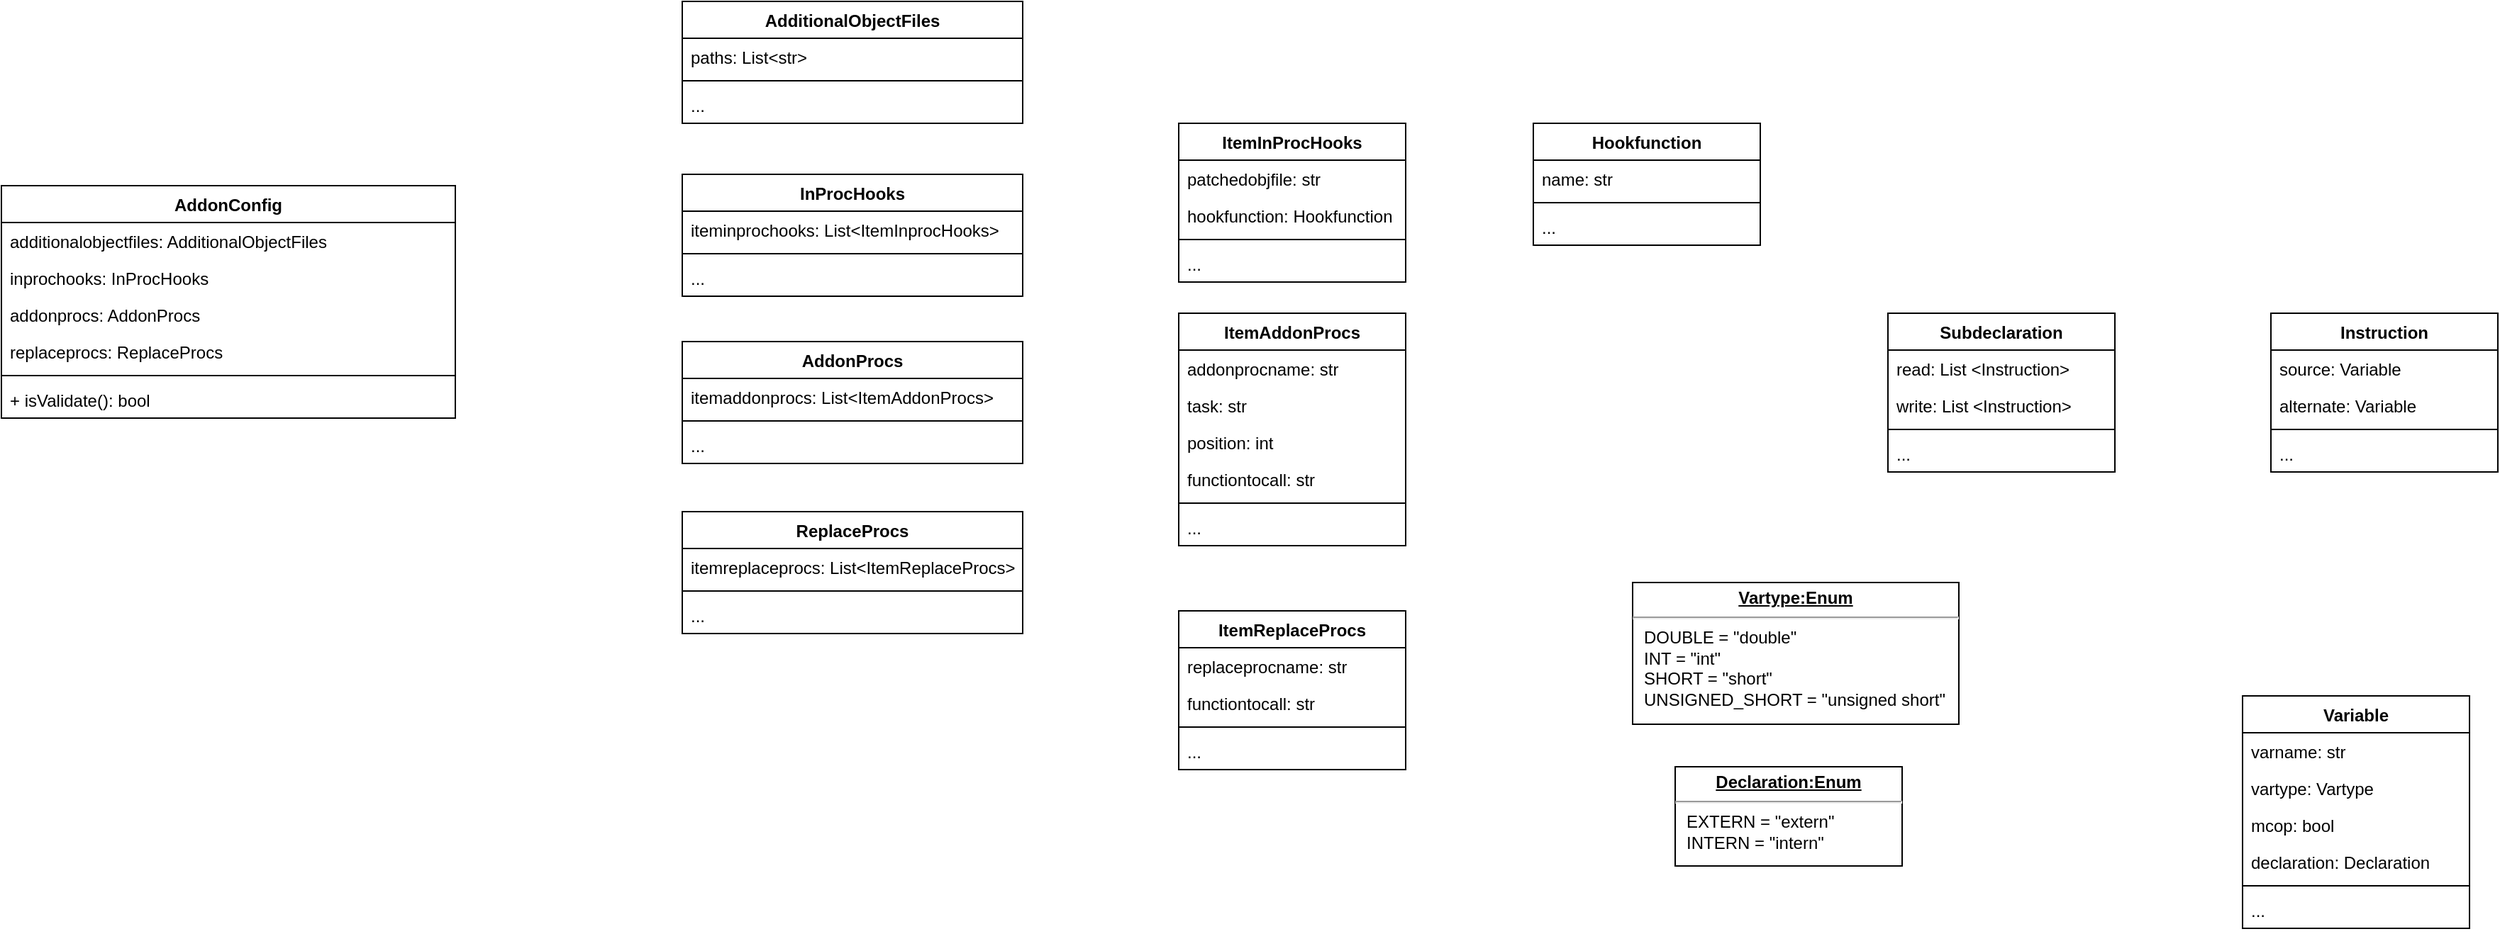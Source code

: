 <mxfile version="14.4.2" type="github">
  <diagram id="Y8QuykX-hquIZO_XGv_x" name="Page-1">
    <mxGraphModel dx="2523" dy="2175" grid="1" gridSize="10" guides="1" tooltips="1" connect="1" arrows="1" fold="1" page="1" pageScale="1" pageWidth="850" pageHeight="1100" math="0" shadow="0">
      <root>
        <mxCell id="0" />
        <mxCell id="1" parent="0" />
        <mxCell id="mJCEl81Ft5hLRhg9jTh3-1" value="AddonConfig" style="swimlane;fontStyle=1;align=center;verticalAlign=top;childLayout=stackLayout;horizontal=1;startSize=26;horizontalStack=0;resizeParent=1;resizeParentMax=0;resizeLast=0;collapsible=1;marginBottom=0;" vertex="1" parent="1">
          <mxGeometry x="-760" y="-640" width="320" height="164" as="geometry" />
        </mxCell>
        <mxCell id="mJCEl81Ft5hLRhg9jTh3-2" value="additionalobjectfiles: AdditionalObjectFiles " style="text;strokeColor=none;fillColor=none;align=left;verticalAlign=top;spacingLeft=4;spacingRight=4;overflow=hidden;rotatable=0;points=[[0,0.5],[1,0.5]];portConstraint=eastwest;" vertex="1" parent="mJCEl81Ft5hLRhg9jTh3-1">
          <mxGeometry y="26" width="320" height="26" as="geometry" />
        </mxCell>
        <mxCell id="mJCEl81Ft5hLRhg9jTh3-70" value="inprochooks: InProcHooks" style="text;strokeColor=none;fillColor=none;align=left;verticalAlign=top;spacingLeft=4;spacingRight=4;overflow=hidden;rotatable=0;points=[[0,0.5],[1,0.5]];portConstraint=eastwest;" vertex="1" parent="mJCEl81Ft5hLRhg9jTh3-1">
          <mxGeometry y="52" width="320" height="26" as="geometry" />
        </mxCell>
        <mxCell id="mJCEl81Ft5hLRhg9jTh3-71" value="addonprocs: AddonProcs" style="text;strokeColor=none;fillColor=none;align=left;verticalAlign=top;spacingLeft=4;spacingRight=4;overflow=hidden;rotatable=0;points=[[0,0.5],[1,0.5]];portConstraint=eastwest;" vertex="1" parent="mJCEl81Ft5hLRhg9jTh3-1">
          <mxGeometry y="78" width="320" height="26" as="geometry" />
        </mxCell>
        <mxCell id="mJCEl81Ft5hLRhg9jTh3-72" value="replaceprocs: ReplaceProcs" style="text;strokeColor=none;fillColor=none;align=left;verticalAlign=top;spacingLeft=4;spacingRight=4;overflow=hidden;rotatable=0;points=[[0,0.5],[1,0.5]];portConstraint=eastwest;" vertex="1" parent="mJCEl81Ft5hLRhg9jTh3-1">
          <mxGeometry y="104" width="320" height="26" as="geometry" />
        </mxCell>
        <mxCell id="mJCEl81Ft5hLRhg9jTh3-3" value="" style="line;strokeWidth=1;fillColor=none;align=left;verticalAlign=middle;spacingTop=-1;spacingLeft=3;spacingRight=3;rotatable=0;labelPosition=right;points=[];portConstraint=eastwest;" vertex="1" parent="mJCEl81Ft5hLRhg9jTh3-1">
          <mxGeometry y="130" width="320" height="8" as="geometry" />
        </mxCell>
        <mxCell id="mJCEl81Ft5hLRhg9jTh3-4" value="+ isValidate(): bool" style="text;strokeColor=none;fillColor=none;align=left;verticalAlign=top;spacingLeft=4;spacingRight=4;overflow=hidden;rotatable=0;points=[[0,0.5],[1,0.5]];portConstraint=eastwest;" vertex="1" parent="mJCEl81Ft5hLRhg9jTh3-1">
          <mxGeometry y="138" width="320" height="26" as="geometry" />
        </mxCell>
        <mxCell id="mJCEl81Ft5hLRhg9jTh3-9" value="Variable" style="swimlane;fontStyle=1;align=center;verticalAlign=top;childLayout=stackLayout;horizontal=1;startSize=26;horizontalStack=0;resizeParent=1;resizeParentMax=0;resizeLast=0;collapsible=1;marginBottom=0;" vertex="1" parent="1">
          <mxGeometry x="820" y="-280" width="160" height="164" as="geometry" />
        </mxCell>
        <mxCell id="mJCEl81Ft5hLRhg9jTh3-10" value="varname: str" style="text;strokeColor=none;fillColor=none;align=left;verticalAlign=top;spacingLeft=4;spacingRight=4;overflow=hidden;rotatable=0;points=[[0,0.5],[1,0.5]];portConstraint=eastwest;" vertex="1" parent="mJCEl81Ft5hLRhg9jTh3-9">
          <mxGeometry y="26" width="160" height="26" as="geometry" />
        </mxCell>
        <mxCell id="mJCEl81Ft5hLRhg9jTh3-13" value="vartype: Vartype" style="text;strokeColor=none;fillColor=none;align=left;verticalAlign=top;spacingLeft=4;spacingRight=4;overflow=hidden;rotatable=0;points=[[0,0.5],[1,0.5]];portConstraint=eastwest;" vertex="1" parent="mJCEl81Ft5hLRhg9jTh3-9">
          <mxGeometry y="52" width="160" height="26" as="geometry" />
        </mxCell>
        <mxCell id="mJCEl81Ft5hLRhg9jTh3-14" value="mcop: bool" style="text;strokeColor=none;fillColor=none;align=left;verticalAlign=top;spacingLeft=4;spacingRight=4;overflow=hidden;rotatable=0;points=[[0,0.5],[1,0.5]];portConstraint=eastwest;" vertex="1" parent="mJCEl81Ft5hLRhg9jTh3-9">
          <mxGeometry y="78" width="160" height="26" as="geometry" />
        </mxCell>
        <mxCell id="mJCEl81Ft5hLRhg9jTh3-15" value="declaration: Declaration" style="text;strokeColor=none;fillColor=none;align=left;verticalAlign=top;spacingLeft=4;spacingRight=4;overflow=hidden;rotatable=0;points=[[0,0.5],[1,0.5]];portConstraint=eastwest;" vertex="1" parent="mJCEl81Ft5hLRhg9jTh3-9">
          <mxGeometry y="104" width="160" height="26" as="geometry" />
        </mxCell>
        <mxCell id="mJCEl81Ft5hLRhg9jTh3-11" value="" style="line;strokeWidth=1;fillColor=none;align=left;verticalAlign=middle;spacingTop=-1;spacingLeft=3;spacingRight=3;rotatable=0;labelPosition=right;points=[];portConstraint=eastwest;" vertex="1" parent="mJCEl81Ft5hLRhg9jTh3-9">
          <mxGeometry y="130" width="160" height="8" as="geometry" />
        </mxCell>
        <mxCell id="mJCEl81Ft5hLRhg9jTh3-12" value="..." style="text;strokeColor=none;fillColor=none;align=left;verticalAlign=top;spacingLeft=4;spacingRight=4;overflow=hidden;rotatable=0;points=[[0,0.5],[1,0.5]];portConstraint=eastwest;" vertex="1" parent="mJCEl81Ft5hLRhg9jTh3-9">
          <mxGeometry y="138" width="160" height="26" as="geometry" />
        </mxCell>
        <mxCell id="mJCEl81Ft5hLRhg9jTh3-31" value="Instruction" style="swimlane;fontStyle=1;align=center;verticalAlign=top;childLayout=stackLayout;horizontal=1;startSize=26;horizontalStack=0;resizeParent=1;resizeParentMax=0;resizeLast=0;collapsible=1;marginBottom=0;" vertex="1" parent="1">
          <mxGeometry x="840" y="-550" width="160" height="112" as="geometry" />
        </mxCell>
        <mxCell id="mJCEl81Ft5hLRhg9jTh3-32" value="source: Variable" style="text;strokeColor=none;fillColor=none;align=left;verticalAlign=top;spacingLeft=4;spacingRight=4;overflow=hidden;rotatable=0;points=[[0,0.5],[1,0.5]];portConstraint=eastwest;" vertex="1" parent="mJCEl81Ft5hLRhg9jTh3-31">
          <mxGeometry y="26" width="160" height="26" as="geometry" />
        </mxCell>
        <mxCell id="mJCEl81Ft5hLRhg9jTh3-33" value="alternate: Variable" style="text;strokeColor=none;fillColor=none;align=left;verticalAlign=top;spacingLeft=4;spacingRight=4;overflow=hidden;rotatable=0;points=[[0,0.5],[1,0.5]];portConstraint=eastwest;" vertex="1" parent="mJCEl81Ft5hLRhg9jTh3-31">
          <mxGeometry y="52" width="160" height="26" as="geometry" />
        </mxCell>
        <mxCell id="mJCEl81Ft5hLRhg9jTh3-36" value="" style="line;strokeWidth=1;fillColor=none;align=left;verticalAlign=middle;spacingTop=-1;spacingLeft=3;spacingRight=3;rotatable=0;labelPosition=right;points=[];portConstraint=eastwest;" vertex="1" parent="mJCEl81Ft5hLRhg9jTh3-31">
          <mxGeometry y="78" width="160" height="8" as="geometry" />
        </mxCell>
        <mxCell id="mJCEl81Ft5hLRhg9jTh3-37" value="..." style="text;strokeColor=none;fillColor=none;align=left;verticalAlign=top;spacingLeft=4;spacingRight=4;overflow=hidden;rotatable=0;points=[[0,0.5],[1,0.5]];portConstraint=eastwest;" vertex="1" parent="mJCEl81Ft5hLRhg9jTh3-31">
          <mxGeometry y="86" width="160" height="26" as="geometry" />
        </mxCell>
        <mxCell id="mJCEl81Ft5hLRhg9jTh3-38" value="Subdeclaration" style="swimlane;fontStyle=1;align=center;verticalAlign=top;childLayout=stackLayout;horizontal=1;startSize=26;horizontalStack=0;resizeParent=1;resizeParentMax=0;resizeLast=0;collapsible=1;marginBottom=0;" vertex="1" parent="1">
          <mxGeometry x="570" y="-550" width="160" height="112" as="geometry">
            <mxRectangle x="410" y="330" width="120" height="26" as="alternateBounds" />
          </mxGeometry>
        </mxCell>
        <mxCell id="mJCEl81Ft5hLRhg9jTh3-39" value="read: List &lt;Instruction&gt;" style="text;strokeColor=none;fillColor=none;align=left;verticalAlign=top;spacingLeft=4;spacingRight=4;overflow=hidden;rotatable=0;points=[[0,0.5],[1,0.5]];portConstraint=eastwest;" vertex="1" parent="mJCEl81Ft5hLRhg9jTh3-38">
          <mxGeometry y="26" width="160" height="26" as="geometry" />
        </mxCell>
        <mxCell id="mJCEl81Ft5hLRhg9jTh3-40" value="write: List &lt;Instruction&gt;" style="text;strokeColor=none;fillColor=none;align=left;verticalAlign=top;spacingLeft=4;spacingRight=4;overflow=hidden;rotatable=0;points=[[0,0.5],[1,0.5]];portConstraint=eastwest;" vertex="1" parent="mJCEl81Ft5hLRhg9jTh3-38">
          <mxGeometry y="52" width="160" height="26" as="geometry" />
        </mxCell>
        <mxCell id="mJCEl81Ft5hLRhg9jTh3-41" value="" style="line;strokeWidth=1;fillColor=none;align=left;verticalAlign=middle;spacingTop=-1;spacingLeft=3;spacingRight=3;rotatable=0;labelPosition=right;points=[];portConstraint=eastwest;" vertex="1" parent="mJCEl81Ft5hLRhg9jTh3-38">
          <mxGeometry y="78" width="160" height="8" as="geometry" />
        </mxCell>
        <mxCell id="mJCEl81Ft5hLRhg9jTh3-42" value="..." style="text;strokeColor=none;fillColor=none;align=left;verticalAlign=top;spacingLeft=4;spacingRight=4;overflow=hidden;rotatable=0;points=[[0,0.5],[1,0.5]];portConstraint=eastwest;" vertex="1" parent="mJCEl81Ft5hLRhg9jTh3-38">
          <mxGeometry y="86" width="160" height="26" as="geometry" />
        </mxCell>
        <mxCell id="mJCEl81Ft5hLRhg9jTh3-43" value="Hookfunction" style="swimlane;fontStyle=1;align=center;verticalAlign=top;childLayout=stackLayout;horizontal=1;startSize=26;horizontalStack=0;resizeParent=1;resizeParentMax=0;resizeLast=0;collapsible=1;marginBottom=0;" vertex="1" parent="1">
          <mxGeometry x="320" y="-684" width="160" height="86" as="geometry" />
        </mxCell>
        <mxCell id="mJCEl81Ft5hLRhg9jTh3-44" value="name: str" style="text;strokeColor=none;fillColor=none;align=left;verticalAlign=top;spacingLeft=4;spacingRight=4;overflow=hidden;rotatable=0;points=[[0,0.5],[1,0.5]];portConstraint=eastwest;" vertex="1" parent="mJCEl81Ft5hLRhg9jTh3-43">
          <mxGeometry y="26" width="160" height="26" as="geometry" />
        </mxCell>
        <mxCell id="mJCEl81Ft5hLRhg9jTh3-46" value="" style="line;strokeWidth=1;fillColor=none;align=left;verticalAlign=middle;spacingTop=-1;spacingLeft=3;spacingRight=3;rotatable=0;labelPosition=right;points=[];portConstraint=eastwest;" vertex="1" parent="mJCEl81Ft5hLRhg9jTh3-43">
          <mxGeometry y="52" width="160" height="8" as="geometry" />
        </mxCell>
        <mxCell id="mJCEl81Ft5hLRhg9jTh3-47" value="..." style="text;strokeColor=none;fillColor=none;align=left;verticalAlign=top;spacingLeft=4;spacingRight=4;overflow=hidden;rotatable=0;points=[[0,0.5],[1,0.5]];portConstraint=eastwest;" vertex="1" parent="mJCEl81Ft5hLRhg9jTh3-43">
          <mxGeometry y="60" width="160" height="26" as="geometry" />
        </mxCell>
        <mxCell id="mJCEl81Ft5hLRhg9jTh3-49" value="ItemInProcHooks" style="swimlane;fontStyle=1;align=center;verticalAlign=top;childLayout=stackLayout;horizontal=1;startSize=26;horizontalStack=0;resizeParent=1;resizeParentMax=0;resizeLast=0;collapsible=1;marginBottom=0;" vertex="1" parent="1">
          <mxGeometry x="70" y="-684" width="160" height="112" as="geometry" />
        </mxCell>
        <mxCell id="mJCEl81Ft5hLRhg9jTh3-56" value="patchedobjfile: str" style="text;strokeColor=none;fillColor=none;align=left;verticalAlign=top;spacingLeft=4;spacingRight=4;overflow=hidden;rotatable=0;points=[[0,0.5],[1,0.5]];portConstraint=eastwest;" vertex="1" parent="mJCEl81Ft5hLRhg9jTh3-49">
          <mxGeometry y="26" width="160" height="26" as="geometry" />
        </mxCell>
        <mxCell id="mJCEl81Ft5hLRhg9jTh3-57" value="hookfunction: Hookfunction" style="text;strokeColor=none;fillColor=none;align=left;verticalAlign=top;spacingLeft=4;spacingRight=4;overflow=hidden;rotatable=0;points=[[0,0.5],[1,0.5]];portConstraint=eastwest;" vertex="1" parent="mJCEl81Ft5hLRhg9jTh3-49">
          <mxGeometry y="52" width="160" height="26" as="geometry" />
        </mxCell>
        <mxCell id="mJCEl81Ft5hLRhg9jTh3-54" value="" style="line;strokeWidth=1;fillColor=none;align=left;verticalAlign=middle;spacingTop=-1;spacingLeft=3;spacingRight=3;rotatable=0;labelPosition=right;points=[];portConstraint=eastwest;" vertex="1" parent="mJCEl81Ft5hLRhg9jTh3-49">
          <mxGeometry y="78" width="160" height="8" as="geometry" />
        </mxCell>
        <mxCell id="mJCEl81Ft5hLRhg9jTh3-55" value="..." style="text;strokeColor=none;fillColor=none;align=left;verticalAlign=top;spacingLeft=4;spacingRight=4;overflow=hidden;rotatable=0;points=[[0,0.5],[1,0.5]];portConstraint=eastwest;" vertex="1" parent="mJCEl81Ft5hLRhg9jTh3-49">
          <mxGeometry y="86" width="160" height="26" as="geometry" />
        </mxCell>
        <mxCell id="mJCEl81Ft5hLRhg9jTh3-58" value="InProcHooks" style="swimlane;fontStyle=1;align=center;verticalAlign=top;childLayout=stackLayout;horizontal=1;startSize=26;horizontalStack=0;resizeParent=1;resizeParentMax=0;resizeLast=0;collapsible=1;marginBottom=0;" vertex="1" parent="1">
          <mxGeometry x="-280" y="-648" width="240" height="86" as="geometry" />
        </mxCell>
        <mxCell id="mJCEl81Ft5hLRhg9jTh3-59" value="iteminprochooks: List&lt;ItemInprocHooks&gt;" style="text;strokeColor=none;fillColor=none;align=left;verticalAlign=top;spacingLeft=4;spacingRight=4;overflow=hidden;rotatable=0;points=[[0,0.5],[1,0.5]];portConstraint=eastwest;" vertex="1" parent="mJCEl81Ft5hLRhg9jTh3-58">
          <mxGeometry y="26" width="240" height="26" as="geometry" />
        </mxCell>
        <mxCell id="mJCEl81Ft5hLRhg9jTh3-63" value="" style="line;strokeWidth=1;fillColor=none;align=left;verticalAlign=middle;spacingTop=-1;spacingLeft=3;spacingRight=3;rotatable=0;labelPosition=right;points=[];portConstraint=eastwest;" vertex="1" parent="mJCEl81Ft5hLRhg9jTh3-58">
          <mxGeometry y="52" width="240" height="8" as="geometry" />
        </mxCell>
        <mxCell id="mJCEl81Ft5hLRhg9jTh3-64" value="..." style="text;strokeColor=none;fillColor=none;align=left;verticalAlign=top;spacingLeft=4;spacingRight=4;overflow=hidden;rotatable=0;points=[[0,0.5],[1,0.5]];portConstraint=eastwest;" vertex="1" parent="mJCEl81Ft5hLRhg9jTh3-58">
          <mxGeometry y="60" width="240" height="26" as="geometry" />
        </mxCell>
        <mxCell id="mJCEl81Ft5hLRhg9jTh3-73" value="AdditionalObjectFiles" style="swimlane;fontStyle=1;align=center;verticalAlign=top;childLayout=stackLayout;horizontal=1;startSize=26;horizontalStack=0;resizeParent=1;resizeParentMax=0;resizeLast=0;collapsible=1;marginBottom=0;" vertex="1" parent="1">
          <mxGeometry x="-280" y="-770" width="240" height="86" as="geometry">
            <mxRectangle x="-190" y="242" width="160" height="26" as="alternateBounds" />
          </mxGeometry>
        </mxCell>
        <mxCell id="mJCEl81Ft5hLRhg9jTh3-74" value="paths: List&lt;str&gt;" style="text;strokeColor=none;fillColor=none;align=left;verticalAlign=top;spacingLeft=4;spacingRight=4;overflow=hidden;rotatable=0;points=[[0,0.5],[1,0.5]];portConstraint=eastwest;" vertex="1" parent="mJCEl81Ft5hLRhg9jTh3-73">
          <mxGeometry y="26" width="240" height="26" as="geometry" />
        </mxCell>
        <mxCell id="mJCEl81Ft5hLRhg9jTh3-75" value="" style="line;strokeWidth=1;fillColor=none;align=left;verticalAlign=middle;spacingTop=-1;spacingLeft=3;spacingRight=3;rotatable=0;labelPosition=right;points=[];portConstraint=eastwest;" vertex="1" parent="mJCEl81Ft5hLRhg9jTh3-73">
          <mxGeometry y="52" width="240" height="8" as="geometry" />
        </mxCell>
        <mxCell id="mJCEl81Ft5hLRhg9jTh3-76" value="..." style="text;strokeColor=none;fillColor=none;align=left;verticalAlign=top;spacingLeft=4;spacingRight=4;overflow=hidden;rotatable=0;points=[[0,0.5],[1,0.5]];portConstraint=eastwest;" vertex="1" parent="mJCEl81Ft5hLRhg9jTh3-73">
          <mxGeometry y="60" width="240" height="26" as="geometry" />
        </mxCell>
        <mxCell id="mJCEl81Ft5hLRhg9jTh3-77" value="AddonProcs" style="swimlane;fontStyle=1;align=center;verticalAlign=top;childLayout=stackLayout;horizontal=1;startSize=26;horizontalStack=0;resizeParent=1;resizeParentMax=0;resizeLast=0;collapsible=1;marginBottom=0;" vertex="1" parent="1">
          <mxGeometry x="-280" y="-530" width="240" height="86" as="geometry" />
        </mxCell>
        <mxCell id="mJCEl81Ft5hLRhg9jTh3-78" value="itemaddonprocs: List&lt;ItemAddonProcs&gt;" style="text;strokeColor=none;fillColor=none;align=left;verticalAlign=top;spacingLeft=4;spacingRight=4;overflow=hidden;rotatable=0;points=[[0,0.5],[1,0.5]];portConstraint=eastwest;" vertex="1" parent="mJCEl81Ft5hLRhg9jTh3-77">
          <mxGeometry y="26" width="240" height="26" as="geometry" />
        </mxCell>
        <mxCell id="mJCEl81Ft5hLRhg9jTh3-79" value="" style="line;strokeWidth=1;fillColor=none;align=left;verticalAlign=middle;spacingTop=-1;spacingLeft=3;spacingRight=3;rotatable=0;labelPosition=right;points=[];portConstraint=eastwest;" vertex="1" parent="mJCEl81Ft5hLRhg9jTh3-77">
          <mxGeometry y="52" width="240" height="8" as="geometry" />
        </mxCell>
        <mxCell id="mJCEl81Ft5hLRhg9jTh3-80" value="..." style="text;strokeColor=none;fillColor=none;align=left;verticalAlign=top;spacingLeft=4;spacingRight=4;overflow=hidden;rotatable=0;points=[[0,0.5],[1,0.5]];portConstraint=eastwest;" vertex="1" parent="mJCEl81Ft5hLRhg9jTh3-77">
          <mxGeometry y="60" width="240" height="26" as="geometry" />
        </mxCell>
        <mxCell id="mJCEl81Ft5hLRhg9jTh3-82" value="ItemAddonProcs" style="swimlane;fontStyle=1;align=center;verticalAlign=top;childLayout=stackLayout;horizontal=1;startSize=26;horizontalStack=0;resizeParent=1;resizeParentMax=0;resizeLast=0;collapsible=1;marginBottom=0;" vertex="1" parent="1">
          <mxGeometry x="70" y="-550" width="160" height="164" as="geometry" />
        </mxCell>
        <mxCell id="mJCEl81Ft5hLRhg9jTh3-83" value="addonprocname: str" style="text;strokeColor=none;fillColor=none;align=left;verticalAlign=top;spacingLeft=4;spacingRight=4;overflow=hidden;rotatable=0;points=[[0,0.5],[1,0.5]];portConstraint=eastwest;" vertex="1" parent="mJCEl81Ft5hLRhg9jTh3-82">
          <mxGeometry y="26" width="160" height="26" as="geometry" />
        </mxCell>
        <mxCell id="mJCEl81Ft5hLRhg9jTh3-84" value="task: str" style="text;strokeColor=none;fillColor=none;align=left;verticalAlign=top;spacingLeft=4;spacingRight=4;overflow=hidden;rotatable=0;points=[[0,0.5],[1,0.5]];portConstraint=eastwest;" vertex="1" parent="mJCEl81Ft5hLRhg9jTh3-82">
          <mxGeometry y="52" width="160" height="26" as="geometry" />
        </mxCell>
        <mxCell id="mJCEl81Ft5hLRhg9jTh3-87" value="position: int" style="text;strokeColor=none;fillColor=none;align=left;verticalAlign=top;spacingLeft=4;spacingRight=4;overflow=hidden;rotatable=0;points=[[0,0.5],[1,0.5]];portConstraint=eastwest;" vertex="1" parent="mJCEl81Ft5hLRhg9jTh3-82">
          <mxGeometry y="78" width="160" height="26" as="geometry" />
        </mxCell>
        <mxCell id="mJCEl81Ft5hLRhg9jTh3-88" value="functiontocall: str" style="text;strokeColor=none;fillColor=none;align=left;verticalAlign=top;spacingLeft=4;spacingRight=4;overflow=hidden;rotatable=0;points=[[0,0.5],[1,0.5]];portConstraint=eastwest;" vertex="1" parent="mJCEl81Ft5hLRhg9jTh3-82">
          <mxGeometry y="104" width="160" height="26" as="geometry" />
        </mxCell>
        <mxCell id="mJCEl81Ft5hLRhg9jTh3-85" value="" style="line;strokeWidth=1;fillColor=none;align=left;verticalAlign=middle;spacingTop=-1;spacingLeft=3;spacingRight=3;rotatable=0;labelPosition=right;points=[];portConstraint=eastwest;" vertex="1" parent="mJCEl81Ft5hLRhg9jTh3-82">
          <mxGeometry y="130" width="160" height="8" as="geometry" />
        </mxCell>
        <mxCell id="mJCEl81Ft5hLRhg9jTh3-86" value="..." style="text;strokeColor=none;fillColor=none;align=left;verticalAlign=top;spacingLeft=4;spacingRight=4;overflow=hidden;rotatable=0;points=[[0,0.5],[1,0.5]];portConstraint=eastwest;" vertex="1" parent="mJCEl81Ft5hLRhg9jTh3-82">
          <mxGeometry y="138" width="160" height="26" as="geometry" />
        </mxCell>
        <mxCell id="mJCEl81Ft5hLRhg9jTh3-89" value="ReplaceProcs" style="swimlane;fontStyle=1;align=center;verticalAlign=top;childLayout=stackLayout;horizontal=1;startSize=26;horizontalStack=0;resizeParent=1;resizeParentMax=0;resizeLast=0;collapsible=1;marginBottom=0;" vertex="1" parent="1">
          <mxGeometry x="-280" y="-410" width="240" height="86" as="geometry" />
        </mxCell>
        <mxCell id="mJCEl81Ft5hLRhg9jTh3-90" value="itemreplaceprocs: List&lt;ItemReplaceProcs&gt;" style="text;strokeColor=none;fillColor=none;align=left;verticalAlign=top;spacingLeft=4;spacingRight=4;overflow=hidden;rotatable=0;points=[[0,0.5],[1,0.5]];portConstraint=eastwest;" vertex="1" parent="mJCEl81Ft5hLRhg9jTh3-89">
          <mxGeometry y="26" width="240" height="26" as="geometry" />
        </mxCell>
        <mxCell id="mJCEl81Ft5hLRhg9jTh3-91" value="" style="line;strokeWidth=1;fillColor=none;align=left;verticalAlign=middle;spacingTop=-1;spacingLeft=3;spacingRight=3;rotatable=0;labelPosition=right;points=[];portConstraint=eastwest;" vertex="1" parent="mJCEl81Ft5hLRhg9jTh3-89">
          <mxGeometry y="52" width="240" height="8" as="geometry" />
        </mxCell>
        <mxCell id="mJCEl81Ft5hLRhg9jTh3-92" value="..." style="text;strokeColor=none;fillColor=none;align=left;verticalAlign=top;spacingLeft=4;spacingRight=4;overflow=hidden;rotatable=0;points=[[0,0.5],[1,0.5]];portConstraint=eastwest;" vertex="1" parent="mJCEl81Ft5hLRhg9jTh3-89">
          <mxGeometry y="60" width="240" height="26" as="geometry" />
        </mxCell>
        <mxCell id="mJCEl81Ft5hLRhg9jTh3-93" value="ItemReplaceProcs" style="swimlane;fontStyle=1;align=center;verticalAlign=top;childLayout=stackLayout;horizontal=1;startSize=26;horizontalStack=0;resizeParent=1;resizeParentMax=0;resizeLast=0;collapsible=1;marginBottom=0;" vertex="1" parent="1">
          <mxGeometry x="70" y="-340" width="160" height="112" as="geometry" />
        </mxCell>
        <mxCell id="mJCEl81Ft5hLRhg9jTh3-94" value="replaceprocname: str" style="text;strokeColor=none;fillColor=none;align=left;verticalAlign=top;spacingLeft=4;spacingRight=4;overflow=hidden;rotatable=0;points=[[0,0.5],[1,0.5]];portConstraint=eastwest;" vertex="1" parent="mJCEl81Ft5hLRhg9jTh3-93">
          <mxGeometry y="26" width="160" height="26" as="geometry" />
        </mxCell>
        <mxCell id="mJCEl81Ft5hLRhg9jTh3-97" value="functiontocall: str" style="text;strokeColor=none;fillColor=none;align=left;verticalAlign=top;spacingLeft=4;spacingRight=4;overflow=hidden;rotatable=0;points=[[0,0.5],[1,0.5]];portConstraint=eastwest;" vertex="1" parent="mJCEl81Ft5hLRhg9jTh3-93">
          <mxGeometry y="52" width="160" height="26" as="geometry" />
        </mxCell>
        <mxCell id="mJCEl81Ft5hLRhg9jTh3-98" value="" style="line;strokeWidth=1;fillColor=none;align=left;verticalAlign=middle;spacingTop=-1;spacingLeft=3;spacingRight=3;rotatable=0;labelPosition=right;points=[];portConstraint=eastwest;" vertex="1" parent="mJCEl81Ft5hLRhg9jTh3-93">
          <mxGeometry y="78" width="160" height="8" as="geometry" />
        </mxCell>
        <mxCell id="mJCEl81Ft5hLRhg9jTh3-99" value="..." style="text;strokeColor=none;fillColor=none;align=left;verticalAlign=top;spacingLeft=4;spacingRight=4;overflow=hidden;rotatable=0;points=[[0,0.5],[1,0.5]];portConstraint=eastwest;" vertex="1" parent="mJCEl81Ft5hLRhg9jTh3-93">
          <mxGeometry y="86" width="160" height="26" as="geometry" />
        </mxCell>
        <mxCell id="mJCEl81Ft5hLRhg9jTh3-128" value="&lt;p style=&quot;margin: 0px ; margin-top: 4px ; text-align: center ; text-decoration: underline&quot;&gt;&lt;b&gt;Declaration:Enum&lt;/b&gt;&lt;/p&gt;&lt;hr&gt;&lt;p style=&quot;margin: 0px ; margin-left: 8px&quot;&gt;EXTERN = &quot;extern&quot;&lt;/p&gt;&lt;p style=&quot;margin: 0px ; margin-left: 8px&quot;&gt;INTERN = &quot;intern&quot;&lt;/p&gt;" style="verticalAlign=top;align=left;overflow=fill;fontSize=12;fontFamily=Helvetica;html=1;" vertex="1" parent="1">
          <mxGeometry x="420" y="-230" width="160" height="70" as="geometry" />
        </mxCell>
        <mxCell id="mJCEl81Ft5hLRhg9jTh3-129" value="&lt;p style=&quot;margin: 0px ; margin-top: 4px ; text-align: center ; text-decoration: underline&quot;&gt;&lt;b&gt;Vartype:Enum&lt;/b&gt;&lt;/p&gt;&lt;hr&gt;&lt;p style=&quot;margin: 0px ; margin-left: 8px&quot;&gt;DOUBLE = &quot;double&quot;&lt;/p&gt;&lt;p style=&quot;margin: 0px ; margin-left: 8px&quot;&gt;INT = &quot;int&quot;&lt;/p&gt;&lt;p style=&quot;margin: 0px ; margin-left: 8px&quot;&gt;SHORT = &quot;short&quot;&lt;/p&gt;&lt;p style=&quot;margin: 0px ; margin-left: 8px&quot;&gt;UNSIGNED_SHORT = &quot;unsigned short&quot;&lt;/p&gt;" style="verticalAlign=top;align=left;overflow=fill;fontSize=12;fontFamily=Helvetica;html=1;" vertex="1" parent="1">
          <mxGeometry x="390" y="-360" width="230" height="100" as="geometry" />
        </mxCell>
      </root>
    </mxGraphModel>
  </diagram>
</mxfile>
